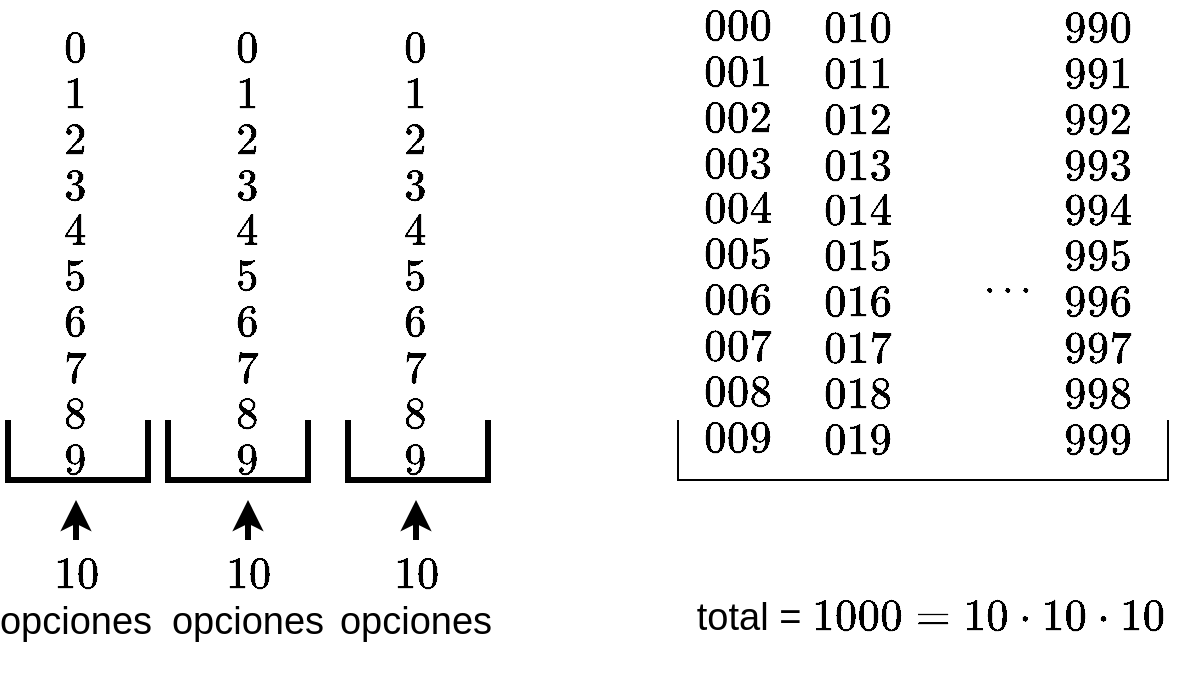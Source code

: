 <mxfile version="15.4.0" type="device"><diagram id="SiTO1EbHZbn8ZYrqa7w0" name="Page-1"><mxGraphModel dx="1102" dy="573" grid="1" gridSize="10" guides="1" tooltips="1" connect="1" arrows="1" fold="1" page="1" pageScale="1" pageWidth="850" pageHeight="1100" math="1" shadow="0"><root><mxCell id="0"/><mxCell id="1" parent="0"/><mxCell id="o9a1zQaDUXMPzE-AVw_s-1" value="" style="endArrow=none;html=1;rounded=0;edgeStyle=orthogonalEdgeStyle;strokeWidth=3;" parent="1" edge="1"><mxGeometry width="50" height="50" relative="1" as="geometry"><mxPoint x="220" y="240" as="sourcePoint"/><mxPoint x="150" y="240" as="targetPoint"/><Array as="points"><mxPoint x="220" y="270"/><mxPoint x="150" y="270"/><mxPoint x="150" y="240"/></Array></mxGeometry></mxCell><mxCell id="o9a1zQaDUXMPzE-AVw_s-4" value="&lt;font style=&quot;font-size: 19px&quot;&gt;\(0\)&lt;br&gt;\(1\)&lt;br&gt;\(2\)&lt;br&gt;\(3\)&lt;br&gt;\(4\)&lt;br&gt;\(5\)&lt;br&gt;\(6\)&lt;br&gt;\(7\)&lt;br&gt;\(8\)&lt;br&gt;\(9\)&lt;/font&gt;" style="text;html=1;strokeColor=none;fillColor=none;align=center;verticalAlign=middle;whiteSpace=wrap;rounded=0;" parent="1" vertex="1"><mxGeometry x="154" y="88" width="60" height="140" as="geometry"/></mxCell><mxCell id="o9a1zQaDUXMPzE-AVw_s-5" value="" style="endArrow=none;html=1;rounded=0;edgeStyle=orthogonalEdgeStyle;strokeWidth=3;" parent="1" edge="1"><mxGeometry width="50" height="50" relative="1" as="geometry"><mxPoint x="300" y="240" as="sourcePoint"/><mxPoint x="230" y="240" as="targetPoint"/><Array as="points"><mxPoint x="300" y="270"/><mxPoint x="230" y="270"/><mxPoint x="230" y="240"/></Array></mxGeometry></mxCell><mxCell id="o9a1zQaDUXMPzE-AVw_s-9" value="&lt;span style=&quot;font-size: 19px&quot;&gt;&lt;br&gt;&lt;/span&gt;&lt;font style=&quot;font-size: 17px&quot;&gt;\(\ldots\)&lt;/font&gt;" style="text;html=1;strokeColor=none;fillColor=none;align=center;verticalAlign=middle;whiteSpace=wrap;rounded=0;" parent="1" vertex="1"><mxGeometry x="620" y="90" width="60" height="140" as="geometry"/></mxCell><mxCell id="o9a1zQaDUXMPzE-AVw_s-12" value="&lt;font style=&quot;font-size: 19px&quot;&gt;\(0\)&lt;br&gt;\(1\)&lt;br&gt;\(2\)&lt;br&gt;\(3\)&lt;br&gt;\(4\)&lt;br&gt;\(5\)&lt;br&gt;\(6\)&lt;br&gt;\(7\)&lt;br&gt;\(8\)&lt;br&gt;\(9\)&lt;/font&gt;" style="text;html=1;strokeColor=none;fillColor=none;align=center;verticalAlign=middle;whiteSpace=wrap;rounded=0;" parent="1" vertex="1"><mxGeometry x="240" y="88" width="60" height="140" as="geometry"/></mxCell><mxCell id="o9a1zQaDUXMPzE-AVw_s-13" value="&lt;font style=&quot;font-size: 19px&quot;&gt;\(000\)&lt;br&gt;\(001\)&lt;br&gt;\(002\)&lt;br&gt;\(003\)&lt;br&gt;\(004\)&lt;br&gt;\(005\)&lt;br&gt;\(006\)&lt;br&gt;\(007\)&lt;br&gt;\(008\)&lt;br&gt;\(009\)&lt;/font&gt;" style="text;html=1;strokeColor=none;fillColor=none;align=center;verticalAlign=middle;whiteSpace=wrap;rounded=0;" parent="1" vertex="1"><mxGeometry x="480" y="30" width="70" height="233" as="geometry"/></mxCell><mxCell id="o9a1zQaDUXMPzE-AVw_s-22" style="edgeStyle=orthogonalEdgeStyle;rounded=0;orthogonalLoop=1;jettySize=auto;html=1;strokeWidth=3;" parent="1" source="o9a1zQaDUXMPzE-AVw_s-15" edge="1"><mxGeometry relative="1" as="geometry"><mxPoint x="270" y="280" as="targetPoint"/></mxGeometry></mxCell><mxCell id="o9a1zQaDUXMPzE-AVw_s-15" value="&lt;font style=&quot;font-size: 19px&quot;&gt;\(10\) opciones&lt;/font&gt;" style="text;html=1;strokeColor=none;fillColor=none;align=center;verticalAlign=middle;whiteSpace=wrap;rounded=0;" parent="1" vertex="1"><mxGeometry x="240" y="300" width="60" height="58.5" as="geometry"/></mxCell><mxCell id="o9a1zQaDUXMPzE-AVw_s-21" style="edgeStyle=orthogonalEdgeStyle;rounded=0;orthogonalLoop=1;jettySize=auto;html=1;strokeWidth=3;" parent="1" source="o9a1zQaDUXMPzE-AVw_s-20" edge="1"><mxGeometry relative="1" as="geometry"><mxPoint x="184" y="280" as="targetPoint"/></mxGeometry></mxCell><mxCell id="o9a1zQaDUXMPzE-AVw_s-20" value="&lt;font style=&quot;font-size: 19px&quot;&gt;\(10\) opciones&lt;/font&gt;" style="text;html=1;strokeColor=none;fillColor=none;align=center;verticalAlign=middle;whiteSpace=wrap;rounded=0;" parent="1" vertex="1"><mxGeometry x="154" y="300" width="60" height="58.5" as="geometry"/></mxCell><mxCell id="o9a1zQaDUXMPzE-AVw_s-26" value="" style="endArrow=none;html=1;rounded=0;edgeStyle=orthogonalEdgeStyle;strokeWidth=1;" parent="1" edge="1"><mxGeometry width="50" height="50" relative="1" as="geometry"><mxPoint x="730" y="240" as="sourcePoint"/><mxPoint x="485" y="240" as="targetPoint"/><Array as="points"><mxPoint x="730" y="240"/><mxPoint x="730" y="270"/><mxPoint x="485" y="270"/></Array></mxGeometry></mxCell><mxCell id="o9a1zQaDUXMPzE-AVw_s-27" value="&lt;font style=&quot;font-size: 19px&quot;&gt;total = \(1000 = 10 \cdot 10 \cdot 10\)&lt;/font&gt;" style="text;html=1;strokeColor=none;fillColor=none;align=center;verticalAlign=middle;whiteSpace=wrap;rounded=0;" parent="1" vertex="1"><mxGeometry x="480" y="310" width="263" height="58.5" as="geometry"/></mxCell><mxCell id="o9a1zQaDUXMPzE-AVw_s-28" value="" style="endArrow=none;html=1;rounded=0;edgeStyle=orthogonalEdgeStyle;strokeWidth=3;" parent="1" edge="1"><mxGeometry width="50" height="50" relative="1" as="geometry"><mxPoint x="390" y="240" as="sourcePoint"/><mxPoint x="320" y="240" as="targetPoint"/><Array as="points"><mxPoint x="390" y="270"/><mxPoint x="320" y="270"/><mxPoint x="320" y="240"/></Array></mxGeometry></mxCell><mxCell id="o9a1zQaDUXMPzE-AVw_s-29" value="&lt;font style=&quot;font-size: 19px&quot;&gt;\(0\)&lt;br&gt;\(1\)&lt;br&gt;\(2\)&lt;br&gt;\(3\)&lt;br&gt;\(4\)&lt;br&gt;\(5\)&lt;br&gt;\(6\)&lt;br&gt;\(7\)&lt;br&gt;\(8\)&lt;br&gt;\(9\)&lt;/font&gt;" style="text;html=1;strokeColor=none;fillColor=none;align=center;verticalAlign=middle;whiteSpace=wrap;rounded=0;" parent="1" vertex="1"><mxGeometry x="324" y="88" width="60" height="140" as="geometry"/></mxCell><mxCell id="o9a1zQaDUXMPzE-AVw_s-34" style="edgeStyle=orthogonalEdgeStyle;rounded=0;orthogonalLoop=1;jettySize=auto;html=1;strokeWidth=3;" parent="1" source="o9a1zQaDUXMPzE-AVw_s-35" edge="1"><mxGeometry relative="1" as="geometry"><mxPoint x="354" y="280" as="targetPoint"/></mxGeometry></mxCell><mxCell id="o9a1zQaDUXMPzE-AVw_s-35" value="&lt;font style=&quot;font-size: 19px&quot;&gt;\(10\) opciones&lt;/font&gt;" style="text;html=1;strokeColor=none;fillColor=none;align=center;verticalAlign=middle;whiteSpace=wrap;rounded=0;" parent="1" vertex="1"><mxGeometry x="324" y="300" width="60" height="58.5" as="geometry"/></mxCell><mxCell id="o9a1zQaDUXMPzE-AVw_s-36" value="&lt;font style=&quot;font-size: 19px&quot;&gt;\(010\)&lt;br&gt;\(011\)&lt;br&gt;\(012\)&lt;br&gt;\(013\)&lt;br&gt;\(014\)&lt;br&gt;\(015\)&lt;br&gt;\(016\)&lt;br&gt;\(017\)&lt;br&gt;\(018\)&lt;br&gt;\(019\)&lt;/font&gt;" style="text;html=1;strokeColor=none;fillColor=none;align=center;verticalAlign=middle;whiteSpace=wrap;rounded=0;" parent="1" vertex="1"><mxGeometry x="540" y="30" width="70" height="235" as="geometry"/></mxCell><mxCell id="l_f_xcVes3jf0PuE5K2b-1" value="&lt;font style=&quot;font-size: 19px&quot;&gt;\(990\)&lt;br&gt;\(991\)&lt;br&gt;\(992\)&lt;br&gt;\(993\)&lt;br&gt;\(994\)&lt;br&gt;\(995\)&lt;br&gt;\(996\)&lt;br&gt;\(997\)&lt;br&gt;\(998\)&lt;br&gt;\(999\)&lt;/font&gt;" style="text;html=1;strokeColor=none;fillColor=none;align=center;verticalAlign=middle;whiteSpace=wrap;rounded=0;" vertex="1" parent="1"><mxGeometry x="660" y="30" width="70" height="235" as="geometry"/></mxCell></root></mxGraphModel></diagram></mxfile>